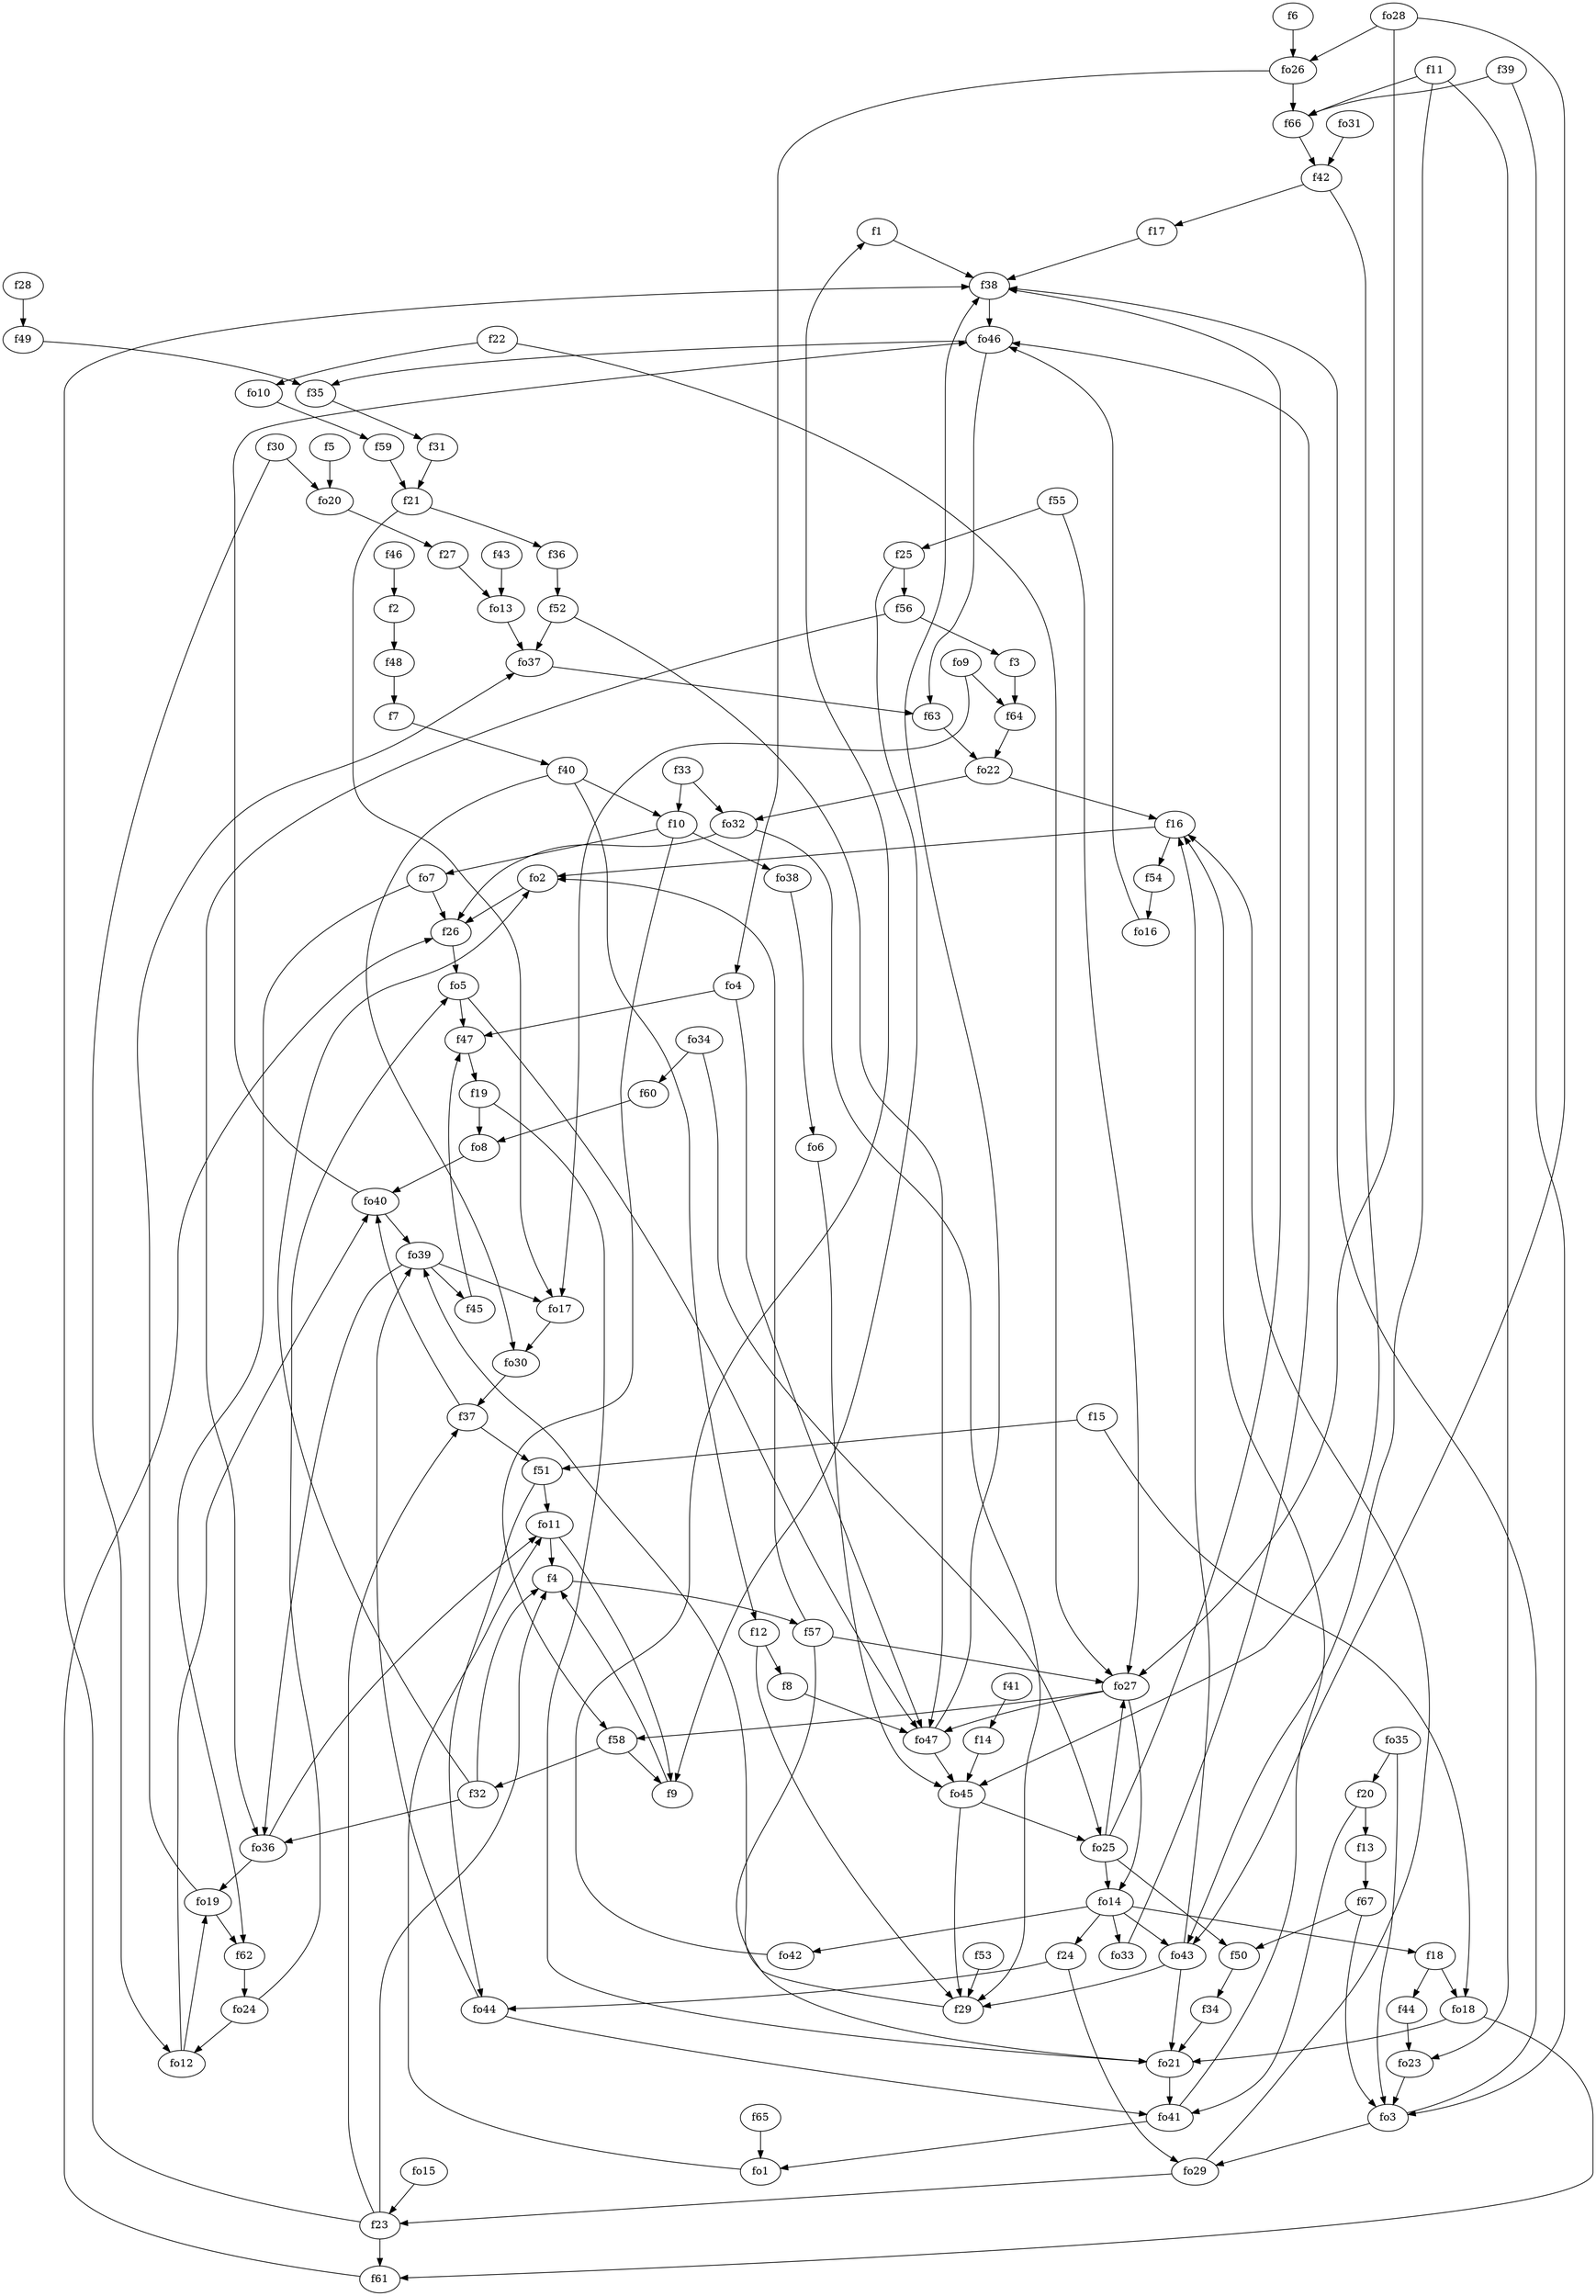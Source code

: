 strict digraph  {
f1;
f2;
f3;
f4;
f5;
f6;
f7;
f8;
f9;
f10;
f11;
f12;
f13;
f14;
f15;
f16;
f17;
f18;
f19;
f20;
f21;
f22;
f23;
f24;
f25;
f26;
f27;
f28;
f29;
f30;
f31;
f32;
f33;
f34;
f35;
f36;
f37;
f38;
f39;
f40;
f41;
f42;
f43;
f44;
f45;
f46;
f47;
f48;
f49;
f50;
f51;
f52;
f53;
f54;
f55;
f56;
f57;
f58;
f59;
f60;
f61;
f62;
f63;
f64;
f65;
f66;
f67;
fo1;
fo2;
fo3;
fo4;
fo5;
fo6;
fo7;
fo8;
fo9;
fo10;
fo11;
fo12;
fo13;
fo14;
fo15;
fo16;
fo17;
fo18;
fo19;
fo20;
fo21;
fo22;
fo23;
fo24;
fo25;
fo26;
fo27;
fo28;
fo29;
fo30;
fo31;
fo32;
fo33;
fo34;
fo35;
fo36;
fo37;
fo38;
fo39;
fo40;
fo41;
fo42;
fo43;
fo44;
fo45;
fo46;
fo47;
f1 -> f38  [weight=2];
f2 -> f48  [weight=2];
f3 -> f64  [weight=2];
f4 -> f57  [weight=2];
f5 -> fo20  [weight=2];
f6 -> fo26  [weight=2];
f7 -> f40  [weight=2];
f8 -> fo47  [weight=2];
f9 -> f4  [weight=2];
f10 -> f58  [weight=2];
f10 -> fo7  [weight=2];
f10 -> fo38  [weight=2];
f11 -> f66  [weight=2];
f11 -> fo43  [weight=2];
f11 -> fo23  [weight=2];
f12 -> f29  [weight=2];
f12 -> f8  [weight=2];
f13 -> f67  [weight=2];
f14 -> fo45  [weight=2];
f15 -> f51  [weight=2];
f15 -> fo18  [weight=2];
f16 -> fo2  [weight=2];
f16 -> f54  [weight=2];
f17 -> f38  [weight=2];
f18 -> fo18  [weight=2];
f18 -> f44  [weight=2];
f19 -> fo21  [weight=2];
f19 -> fo8  [weight=2];
f20 -> f13  [weight=2];
f20 -> fo41  [weight=2];
f21 -> fo17  [weight=2];
f21 -> f36  [weight=2];
f22 -> fo10  [weight=2];
f22 -> fo27  [weight=2];
f23 -> f37  [weight=2];
f23 -> f4  [weight=2];
f23 -> f38  [weight=2];
f23 -> f61  [weight=2];
f24 -> fo29  [weight=2];
f24 -> fo44  [weight=2];
f25 -> f9  [weight=2];
f25 -> f56  [weight=2];
f26 -> fo5  [weight=2];
f27 -> fo13  [weight=2];
f28 -> f49  [weight=2];
f29 -> fo39  [weight=2];
f30 -> fo20  [weight=2];
f30 -> fo12  [weight=2];
f31 -> f21  [weight=2];
f32 -> fo36  [weight=2];
f32 -> fo2  [weight=2];
f32 -> f4  [weight=2];
f33 -> f10  [weight=2];
f33 -> fo32  [weight=2];
f34 -> fo21  [weight=2];
f35 -> f31  [weight=2];
f36 -> f52  [weight=2];
f37 -> fo40  [weight=2];
f37 -> f51  [weight=2];
f38 -> fo46  [weight=2];
f39 -> f66  [weight=2];
f39 -> fo3  [weight=2];
f40 -> fo30  [weight=2];
f40 -> f10  [weight=2];
f40 -> f12  [weight=2];
f41 -> f14  [weight=2];
f42 -> fo45  [weight=2];
f42 -> f17  [weight=2];
f43 -> fo13  [weight=2];
f44 -> fo23  [weight=2];
f45 -> f47  [weight=2];
f46 -> f2  [weight=2];
f47 -> f19  [weight=2];
f48 -> f7  [weight=2];
f49 -> f35  [weight=2];
f50 -> f34  [weight=2];
f51 -> fo11  [weight=2];
f51 -> fo44  [weight=2];
f52 -> fo37  [weight=2];
f52 -> fo47  [weight=2];
f53 -> f29  [weight=2];
f54 -> fo16  [weight=2];
f55 -> fo27  [weight=2];
f55 -> f25  [weight=2];
f56 -> f3  [weight=2];
f56 -> fo36  [weight=2];
f57 -> fo21  [weight=2];
f57 -> fo2  [weight=2];
f57 -> fo27  [weight=2];
f58 -> f9  [weight=2];
f58 -> f32  [weight=2];
f59 -> f21  [weight=2];
f60 -> fo8  [weight=2];
f61 -> f26  [weight=2];
f62 -> fo24  [weight=2];
f63 -> fo22  [weight=2];
f64 -> fo22  [weight=2];
f65 -> fo1  [weight=2];
f66 -> f42  [weight=2];
f67 -> fo3  [weight=2];
f67 -> f50  [weight=2];
fo1 -> fo11  [weight=2];
fo2 -> f26  [weight=2];
fo3 -> fo29  [weight=2];
fo3 -> f38  [weight=2];
fo4 -> fo47  [weight=2];
fo4 -> f47  [weight=2];
fo5 -> fo47  [weight=2];
fo5 -> f47  [weight=2];
fo6 -> fo45  [weight=2];
fo7 -> f26  [weight=2];
fo7 -> f62  [weight=2];
fo8 -> fo40  [weight=2];
fo9 -> f64  [weight=2];
fo9 -> fo17  [weight=2];
fo10 -> f59  [weight=2];
fo11 -> f9  [weight=2];
fo11 -> f4  [weight=2];
fo12 -> fo19  [weight=2];
fo12 -> fo40  [weight=2];
fo13 -> fo37  [weight=2];
fo14 -> f18  [weight=2];
fo14 -> fo42  [weight=2];
fo14 -> fo43  [weight=2];
fo14 -> f24  [weight=2];
fo14 -> fo33  [weight=2];
fo15 -> f23  [weight=2];
fo16 -> fo46  [weight=2];
fo17 -> fo30  [weight=2];
fo18 -> f61  [weight=2];
fo18 -> fo21  [weight=2];
fo19 -> fo37  [weight=2];
fo19 -> f62  [weight=2];
fo20 -> f27  [weight=2];
fo21 -> fo41  [weight=2];
fo22 -> f16  [weight=2];
fo22 -> fo32  [weight=2];
fo23 -> fo3  [weight=2];
fo24 -> fo12  [weight=2];
fo24 -> fo5  [weight=2];
fo25 -> fo27  [weight=2];
fo25 -> f50  [weight=2];
fo25 -> f38  [weight=2];
fo25 -> fo14  [weight=2];
fo26 -> f66  [weight=2];
fo26 -> fo4  [weight=2];
fo27 -> fo47  [weight=2];
fo27 -> fo14  [weight=2];
fo27 -> f58  [weight=2];
fo28 -> fo26  [weight=2];
fo28 -> fo43  [weight=2];
fo28 -> fo27  [weight=2];
fo29 -> f16  [weight=2];
fo29 -> f23  [weight=2];
fo30 -> f37  [weight=2];
fo31 -> f42  [weight=2];
fo32 -> f29  [weight=2];
fo32 -> f26  [weight=2];
fo33 -> fo46  [weight=2];
fo34 -> f60  [weight=2];
fo34 -> fo25  [weight=2];
fo35 -> f20  [weight=2];
fo35 -> fo3  [weight=2];
fo36 -> fo19  [weight=2];
fo36 -> fo11  [weight=2];
fo37 -> f63  [weight=2];
fo38 -> fo6  [weight=2];
fo39 -> f45  [weight=2];
fo39 -> fo17  [weight=2];
fo39 -> fo36  [weight=2];
fo40 -> fo46  [weight=2];
fo40 -> fo39  [weight=2];
fo41 -> f16  [weight=2];
fo41 -> fo1  [weight=2];
fo42 -> f1  [weight=2];
fo43 -> f29  [weight=2];
fo43 -> fo21  [weight=2];
fo43 -> f16  [weight=2];
fo44 -> fo41  [weight=2];
fo44 -> fo39  [weight=2];
fo45 -> f29  [weight=2];
fo45 -> fo25  [weight=2];
fo46 -> f63  [weight=2];
fo46 -> f35  [weight=2];
fo47 -> f38  [weight=2];
fo47 -> fo45  [weight=2];
}
